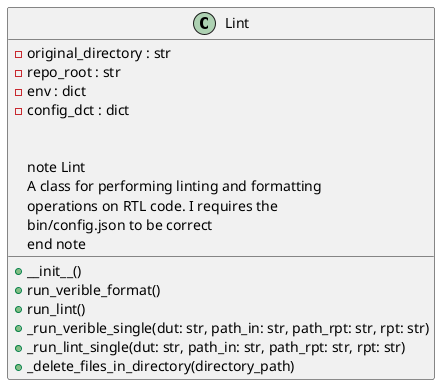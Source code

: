 @startuml ProjectAutomation_Lint
class Lint {
    - original_directory : str
    - repo_root : str
    - env : dict
    - config_dct : dict

    + __init__()
    + run_verible_format()
    + run_lint()
    + _run_verible_single(dut: str, path_in: str, path_rpt: str, rpt: str)
    + _run_lint_single(dut: str, path_in: str, path_rpt: str, rpt: str)
    + _delete_files_in_directory(directory_path)

    note Lint
        A class for performing linting and formatting
        operations on RTL code. I requires the 
        bin/config.json to be correct
    end note
}
@enduml
